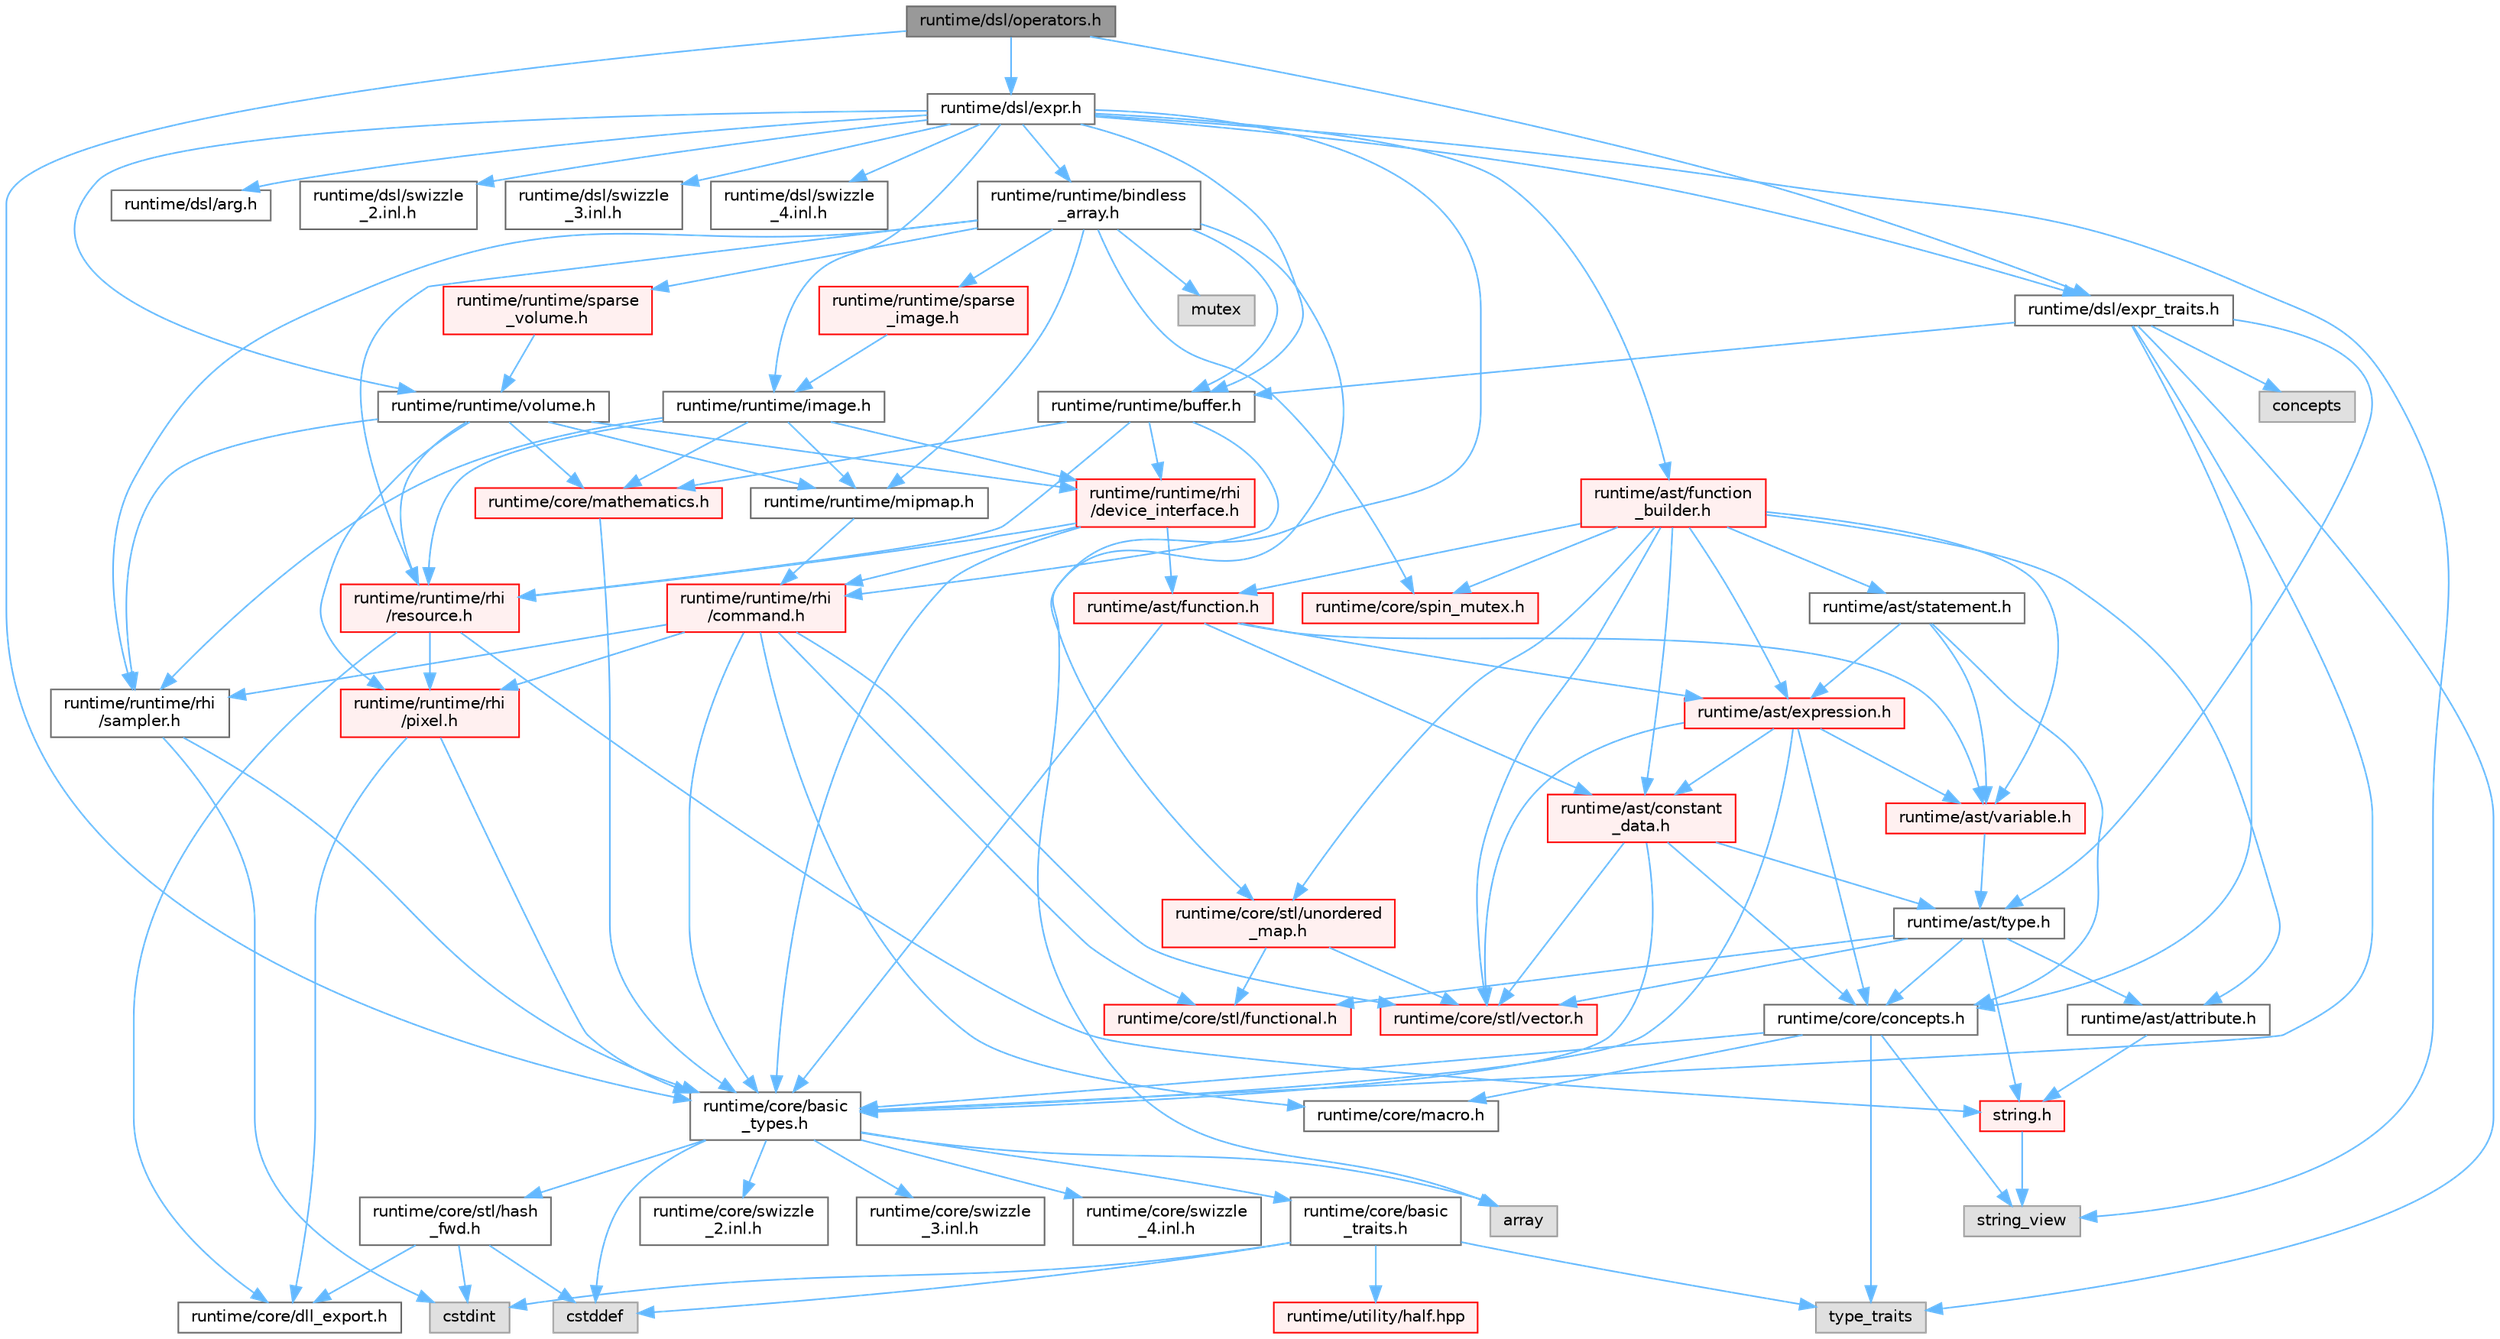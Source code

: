 digraph "runtime/dsl/operators.h"
{
 // LATEX_PDF_SIZE
  bgcolor="transparent";
  edge [fontname=Helvetica,fontsize=10,labelfontname=Helvetica,labelfontsize=10];
  node [fontname=Helvetica,fontsize=10,shape=box,height=0.2,width=0.4];
  Node1 [id="Node000001",label="runtime/dsl/operators.h",height=0.2,width=0.4,color="gray40", fillcolor="grey60", style="filled", fontcolor="black",tooltip=" "];
  Node1 -> Node2 [id="edge1_Node000001_Node000002",color="steelblue1",style="solid",tooltip=" "];
  Node2 [id="Node000002",label="runtime/core/basic\l_types.h",height=0.2,width=0.4,color="grey40", fillcolor="white", style="filled",URL="$basic__types_8h.html",tooltip=" "];
  Node2 -> Node3 [id="edge2_Node000002_Node000003",color="steelblue1",style="solid",tooltip=" "];
  Node3 [id="Node000003",label="cstddef",height=0.2,width=0.4,color="grey60", fillcolor="#E0E0E0", style="filled",tooltip=" "];
  Node2 -> Node4 [id="edge3_Node000002_Node000004",color="steelblue1",style="solid",tooltip=" "];
  Node4 [id="Node000004",label="array",height=0.2,width=0.4,color="grey60", fillcolor="#E0E0E0", style="filled",tooltip=" "];
  Node2 -> Node5 [id="edge4_Node000002_Node000005",color="steelblue1",style="solid",tooltip=" "];
  Node5 [id="Node000005",label="runtime/core/stl/hash\l_fwd.h",height=0.2,width=0.4,color="grey40", fillcolor="white", style="filled",URL="$hash__fwd_8h.html",tooltip=" "];
  Node5 -> Node3 [id="edge5_Node000005_Node000003",color="steelblue1",style="solid",tooltip=" "];
  Node5 -> Node6 [id="edge6_Node000005_Node000006",color="steelblue1",style="solid",tooltip=" "];
  Node6 [id="Node000006",label="cstdint",height=0.2,width=0.4,color="grey60", fillcolor="#E0E0E0", style="filled",tooltip=" "];
  Node5 -> Node7 [id="edge7_Node000005_Node000007",color="steelblue1",style="solid",tooltip=" "];
  Node7 [id="Node000007",label="runtime/core/dll_export.h",height=0.2,width=0.4,color="grey40", fillcolor="white", style="filled",URL="$dll__export_8h.html",tooltip=" "];
  Node2 -> Node8 [id="edge8_Node000002_Node000008",color="steelblue1",style="solid",tooltip=" "];
  Node8 [id="Node000008",label="runtime/core/basic\l_traits.h",height=0.2,width=0.4,color="grey40", fillcolor="white", style="filled",URL="$basic__traits_8h.html",tooltip=" "];
  Node8 -> Node6 [id="edge9_Node000008_Node000006",color="steelblue1",style="solid",tooltip=" "];
  Node8 -> Node3 [id="edge10_Node000008_Node000003",color="steelblue1",style="solid",tooltip=" "];
  Node8 -> Node9 [id="edge11_Node000008_Node000009",color="steelblue1",style="solid",tooltip=" "];
  Node9 [id="Node000009",label="type_traits",height=0.2,width=0.4,color="grey60", fillcolor="#E0E0E0", style="filled",tooltip=" "];
  Node8 -> Node10 [id="edge12_Node000008_Node000010",color="steelblue1",style="solid",tooltip=" "];
  Node10 [id="Node000010",label="runtime/utility/half.hpp",height=0.2,width=0.4,color="red", fillcolor="#FFF0F0", style="filled",URL="$half_8hpp.html",tooltip=" "];
  Node2 -> Node21 [id="edge13_Node000002_Node000021",color="steelblue1",style="solid",tooltip=" "];
  Node21 [id="Node000021",label="runtime/core/swizzle\l_2.inl.h",height=0.2,width=0.4,color="grey40", fillcolor="white", style="filled",URL="$core_2swizzle__2_8inl_8h.html",tooltip=" "];
  Node2 -> Node22 [id="edge14_Node000002_Node000022",color="steelblue1",style="solid",tooltip=" "];
  Node22 [id="Node000022",label="runtime/core/swizzle\l_3.inl.h",height=0.2,width=0.4,color="grey40", fillcolor="white", style="filled",URL="$core_2swizzle__3_8inl_8h.html",tooltip=" "];
  Node2 -> Node23 [id="edge15_Node000002_Node000023",color="steelblue1",style="solid",tooltip=" "];
  Node23 [id="Node000023",label="runtime/core/swizzle\l_4.inl.h",height=0.2,width=0.4,color="grey40", fillcolor="white", style="filled",URL="$core_2swizzle__4_8inl_8h.html",tooltip=" "];
  Node1 -> Node24 [id="edge16_Node000001_Node000024",color="steelblue1",style="solid",tooltip=" "];
  Node24 [id="Node000024",label="runtime/dsl/expr_traits.h",height=0.2,width=0.4,color="grey40", fillcolor="white", style="filled",URL="$expr__traits_8h.html",tooltip=" "];
  Node24 -> Node9 [id="edge17_Node000024_Node000009",color="steelblue1",style="solid",tooltip=" "];
  Node24 -> Node25 [id="edge18_Node000024_Node000025",color="steelblue1",style="solid",tooltip=" "];
  Node25 [id="Node000025",label="concepts",height=0.2,width=0.4,color="grey60", fillcolor="#E0E0E0", style="filled",tooltip=" "];
  Node24 -> Node2 [id="edge19_Node000024_Node000002",color="steelblue1",style="solid",tooltip=" "];
  Node24 -> Node26 [id="edge20_Node000024_Node000026",color="steelblue1",style="solid",tooltip=" "];
  Node26 [id="Node000026",label="runtime/core/concepts.h",height=0.2,width=0.4,color="grey40", fillcolor="white", style="filled",URL="$concepts_8h.html",tooltip=" "];
  Node26 -> Node9 [id="edge21_Node000026_Node000009",color="steelblue1",style="solid",tooltip=" "];
  Node26 -> Node27 [id="edge22_Node000026_Node000027",color="steelblue1",style="solid",tooltip=" "];
  Node27 [id="Node000027",label="string_view",height=0.2,width=0.4,color="grey60", fillcolor="#E0E0E0", style="filled",tooltip=" "];
  Node26 -> Node28 [id="edge23_Node000026_Node000028",color="steelblue1",style="solid",tooltip=" "];
  Node28 [id="Node000028",label="runtime/core/macro.h",height=0.2,width=0.4,color="grey40", fillcolor="white", style="filled",URL="$macro_8h.html",tooltip=" "];
  Node26 -> Node2 [id="edge24_Node000026_Node000002",color="steelblue1",style="solid",tooltip=" "];
  Node24 -> Node29 [id="edge25_Node000024_Node000029",color="steelblue1",style="solid",tooltip=" "];
  Node29 [id="Node000029",label="runtime/ast/type.h",height=0.2,width=0.4,color="grey40", fillcolor="white", style="filled",URL="$type_8h.html",tooltip=" "];
  Node29 -> Node30 [id="edge26_Node000029_Node000030",color="steelblue1",style="solid",tooltip=" "];
  Node30 [id="Node000030",label="runtime/core/stl/vector.h",height=0.2,width=0.4,color="red", fillcolor="#FFF0F0", style="filled",URL="$core_2stl_2vector_8h.html",tooltip=" "];
  Node29 -> Node56 [id="edge27_Node000029_Node000056",color="steelblue1",style="solid",tooltip=" "];
  Node56 [id="Node000056",label="string.h",height=0.2,width=0.4,color="red", fillcolor="#FFF0F0", style="filled",URL="$string_8h.html",tooltip=" "];
  Node56 -> Node27 [id="edge28_Node000056_Node000027",color="steelblue1",style="solid",tooltip=" "];
  Node29 -> Node177 [id="edge29_Node000029_Node000177",color="steelblue1",style="solid",tooltip=" "];
  Node177 [id="Node000177",label="runtime/core/stl/functional.h",height=0.2,width=0.4,color="red", fillcolor="#FFF0F0", style="filled",URL="$core_2stl_2functional_8h.html",tooltip=" "];
  Node29 -> Node26 [id="edge30_Node000029_Node000026",color="steelblue1",style="solid",tooltip=" "];
  Node29 -> Node180 [id="edge31_Node000029_Node000180",color="steelblue1",style="solid",tooltip=" "];
  Node180 [id="Node000180",label="runtime/ast/attribute.h",height=0.2,width=0.4,color="grey40", fillcolor="white", style="filled",URL="$attribute_8h.html",tooltip=" "];
  Node180 -> Node56 [id="edge32_Node000180_Node000056",color="steelblue1",style="solid",tooltip=" "];
  Node24 -> Node181 [id="edge33_Node000024_Node000181",color="steelblue1",style="solid",tooltip=" "];
  Node181 [id="Node000181",label="runtime/runtime/buffer.h",height=0.2,width=0.4,color="grey40", fillcolor="white", style="filled",URL="$buffer_8h.html",tooltip=" "];
  Node181 -> Node182 [id="edge34_Node000181_Node000182",color="steelblue1",style="solid",tooltip=" "];
  Node182 [id="Node000182",label="runtime/core/mathematics.h",height=0.2,width=0.4,color="red", fillcolor="#FFF0F0", style="filled",URL="$mathematics_8h.html",tooltip=" "];
  Node182 -> Node2 [id="edge35_Node000182_Node000002",color="steelblue1",style="solid",tooltip=" "];
  Node181 -> Node185 [id="edge36_Node000181_Node000185",color="steelblue1",style="solid",tooltip=" "];
  Node185 [id="Node000185",label="runtime/runtime/rhi\l/command.h",height=0.2,width=0.4,color="red", fillcolor="#FFF0F0", style="filled",URL="$command_8h.html",tooltip=" "];
  Node185 -> Node28 [id="edge37_Node000185_Node000028",color="steelblue1",style="solid",tooltip=" "];
  Node185 -> Node2 [id="edge38_Node000185_Node000002",color="steelblue1",style="solid",tooltip=" "];
  Node185 -> Node30 [id="edge39_Node000185_Node000030",color="steelblue1",style="solid",tooltip=" "];
  Node185 -> Node177 [id="edge40_Node000185_Node000177",color="steelblue1",style="solid",tooltip=" "];
  Node185 -> Node193 [id="edge41_Node000185_Node000193",color="steelblue1",style="solid",tooltip=" "];
  Node193 [id="Node000193",label="runtime/runtime/rhi\l/pixel.h",height=0.2,width=0.4,color="red", fillcolor="#FFF0F0", style="filled",URL="$pixel_8h.html",tooltip=" "];
  Node193 -> Node7 [id="edge42_Node000193_Node000007",color="steelblue1",style="solid",tooltip=" "];
  Node193 -> Node2 [id="edge43_Node000193_Node000002",color="steelblue1",style="solid",tooltip=" "];
  Node185 -> Node195 [id="edge44_Node000185_Node000195",color="steelblue1",style="solid",tooltip=" "];
  Node195 [id="Node000195",label="runtime/runtime/rhi\l/sampler.h",height=0.2,width=0.4,color="grey40", fillcolor="white", style="filled",URL="$sampler_8h.html",tooltip=" "];
  Node195 -> Node6 [id="edge45_Node000195_Node000006",color="steelblue1",style="solid",tooltip=" "];
  Node195 -> Node2 [id="edge46_Node000195_Node000002",color="steelblue1",style="solid",tooltip=" "];
  Node181 -> Node201 [id="edge47_Node000181_Node000201",color="steelblue1",style="solid",tooltip=" "];
  Node201 [id="Node000201",label="runtime/runtime/rhi\l/resource.h",height=0.2,width=0.4,color="red", fillcolor="#FFF0F0", style="filled",URL="$runtime_2rhi_2resource_8h.html",tooltip=" "];
  Node201 -> Node7 [id="edge48_Node000201_Node000007",color="steelblue1",style="solid",tooltip=" "];
  Node201 -> Node56 [id="edge49_Node000201_Node000056",color="steelblue1",style="solid",tooltip=" "];
  Node201 -> Node193 [id="edge50_Node000201_Node000193",color="steelblue1",style="solid",tooltip=" "];
  Node181 -> Node202 [id="edge51_Node000181_Node000202",color="steelblue1",style="solid",tooltip=" "];
  Node202 [id="Node000202",label="runtime/runtime/rhi\l/device_interface.h",height=0.2,width=0.4,color="red", fillcolor="#FFF0F0", style="filled",URL="$device__interface_8h.html",tooltip=" "];
  Node202 -> Node2 [id="edge52_Node000202_Node000002",color="steelblue1",style="solid",tooltip=" "];
  Node202 -> Node206 [id="edge53_Node000202_Node000206",color="steelblue1",style="solid",tooltip=" "];
  Node206 [id="Node000206",label="runtime/ast/function.h",height=0.2,width=0.4,color="red", fillcolor="#FFF0F0", style="filled",URL="$ast_2function_8h.html",tooltip=" "];
  Node206 -> Node2 [id="edge54_Node000206_Node000002",color="steelblue1",style="solid",tooltip=" "];
  Node206 -> Node211 [id="edge55_Node000206_Node000211",color="steelblue1",style="solid",tooltip=" "];
  Node211 [id="Node000211",label="runtime/ast/variable.h",height=0.2,width=0.4,color="red", fillcolor="#FFF0F0", style="filled",URL="$variable_8h.html",tooltip=" "];
  Node211 -> Node29 [id="edge56_Node000211_Node000029",color="steelblue1",style="solid",tooltip=" "];
  Node206 -> Node212 [id="edge57_Node000206_Node000212",color="steelblue1",style="solid",tooltip=" "];
  Node212 [id="Node000212",label="runtime/ast/expression.h",height=0.2,width=0.4,color="red", fillcolor="#FFF0F0", style="filled",URL="$expression_8h.html",tooltip=" "];
  Node212 -> Node30 [id="edge58_Node000212_Node000030",color="steelblue1",style="solid",tooltip=" "];
  Node212 -> Node26 [id="edge59_Node000212_Node000026",color="steelblue1",style="solid",tooltip=" "];
  Node212 -> Node2 [id="edge60_Node000212_Node000002",color="steelblue1",style="solid",tooltip=" "];
  Node212 -> Node211 [id="edge61_Node000212_Node000211",color="steelblue1",style="solid",tooltip=" "];
  Node212 -> Node213 [id="edge62_Node000212_Node000213",color="steelblue1",style="solid",tooltip=" "];
  Node213 [id="Node000213",label="runtime/ast/constant\l_data.h",height=0.2,width=0.4,color="red", fillcolor="#FFF0F0", style="filled",URL="$constant__data_8h.html",tooltip=" "];
  Node213 -> Node29 [id="edge63_Node000213_Node000029",color="steelblue1",style="solid",tooltip=" "];
  Node213 -> Node30 [id="edge64_Node000213_Node000030",color="steelblue1",style="solid",tooltip=" "];
  Node213 -> Node2 [id="edge65_Node000213_Node000002",color="steelblue1",style="solid",tooltip=" "];
  Node213 -> Node26 [id="edge66_Node000213_Node000026",color="steelblue1",style="solid",tooltip=" "];
  Node206 -> Node213 [id="edge67_Node000206_Node000213",color="steelblue1",style="solid",tooltip=" "];
  Node202 -> Node201 [id="edge68_Node000202_Node000201",color="steelblue1",style="solid",tooltip=" "];
  Node202 -> Node185 [id="edge69_Node000202_Node000185",color="steelblue1",style="solid",tooltip=" "];
  Node1 -> Node217 [id="edge70_Node000001_Node000217",color="steelblue1",style="solid",tooltip=" "];
  Node217 [id="Node000217",label="runtime/dsl/expr.h",height=0.2,width=0.4,color="grey40", fillcolor="white", style="filled",URL="$expr_8h.html",tooltip=" "];
  Node217 -> Node4 [id="edge71_Node000217_Node000004",color="steelblue1",style="solid",tooltip=" "];
  Node217 -> Node27 [id="edge72_Node000217_Node000027",color="steelblue1",style="solid",tooltip=" "];
  Node217 -> Node218 [id="edge73_Node000217_Node000218",color="steelblue1",style="solid",tooltip=" "];
  Node218 [id="Node000218",label="runtime/runtime/image.h",height=0.2,width=0.4,color="grey40", fillcolor="white", style="filled",URL="$image_8h.html",tooltip=" "];
  Node218 -> Node182 [id="edge74_Node000218_Node000182",color="steelblue1",style="solid",tooltip=" "];
  Node218 -> Node201 [id="edge75_Node000218_Node000201",color="steelblue1",style="solid",tooltip=" "];
  Node218 -> Node219 [id="edge76_Node000218_Node000219",color="steelblue1",style="solid",tooltip=" "];
  Node219 [id="Node000219",label="runtime/runtime/mipmap.h",height=0.2,width=0.4,color="grey40", fillcolor="white", style="filled",URL="$mipmap_8h.html",tooltip=" "];
  Node219 -> Node185 [id="edge77_Node000219_Node000185",color="steelblue1",style="solid",tooltip=" "];
  Node218 -> Node195 [id="edge78_Node000218_Node000195",color="steelblue1",style="solid",tooltip=" "];
  Node218 -> Node202 [id="edge79_Node000218_Node000202",color="steelblue1",style="solid",tooltip=" "];
  Node217 -> Node220 [id="edge80_Node000217_Node000220",color="steelblue1",style="solid",tooltip=" "];
  Node220 [id="Node000220",label="runtime/runtime/volume.h",height=0.2,width=0.4,color="grey40", fillcolor="white", style="filled",URL="$volume_8h.html",tooltip=" "];
  Node220 -> Node182 [id="edge81_Node000220_Node000182",color="steelblue1",style="solid",tooltip=" "];
  Node220 -> Node193 [id="edge82_Node000220_Node000193",color="steelblue1",style="solid",tooltip=" "];
  Node220 -> Node201 [id="edge83_Node000220_Node000201",color="steelblue1",style="solid",tooltip=" "];
  Node220 -> Node219 [id="edge84_Node000220_Node000219",color="steelblue1",style="solid",tooltip=" "];
  Node220 -> Node195 [id="edge85_Node000220_Node000195",color="steelblue1",style="solid",tooltip=" "];
  Node220 -> Node202 [id="edge86_Node000220_Node000202",color="steelblue1",style="solid",tooltip=" "];
  Node217 -> Node181 [id="edge87_Node000217_Node000181",color="steelblue1",style="solid",tooltip=" "];
  Node217 -> Node221 [id="edge88_Node000217_Node000221",color="steelblue1",style="solid",tooltip=" "];
  Node221 [id="Node000221",label="runtime/runtime/bindless\l_array.h",height=0.2,width=0.4,color="grey40", fillcolor="white", style="filled",URL="$bindless__array_8h.html",tooltip=" "];
  Node221 -> Node222 [id="edge89_Node000221_Node000222",color="steelblue1",style="solid",tooltip=" "];
  Node222 [id="Node000222",label="mutex",height=0.2,width=0.4,color="grey60", fillcolor="#E0E0E0", style="filled",tooltip=" "];
  Node221 -> Node223 [id="edge90_Node000221_Node000223",color="steelblue1",style="solid",tooltip=" "];
  Node223 [id="Node000223",label="runtime/core/stl/unordered\l_map.h",height=0.2,width=0.4,color="red", fillcolor="#FFF0F0", style="filled",URL="$core_2stl_2unordered__map_8h.html",tooltip=" "];
  Node223 -> Node30 [id="edge91_Node000223_Node000030",color="steelblue1",style="solid",tooltip=" "];
  Node223 -> Node177 [id="edge92_Node000223_Node000177",color="steelblue1",style="solid",tooltip=" "];
  Node221 -> Node225 [id="edge93_Node000221_Node000225",color="steelblue1",style="solid",tooltip=" "];
  Node225 [id="Node000225",label="runtime/core/spin_mutex.h",height=0.2,width=0.4,color="red", fillcolor="#FFF0F0", style="filled",URL="$spin__mutex_8h.html",tooltip=" "];
  Node221 -> Node195 [id="edge94_Node000221_Node000195",color="steelblue1",style="solid",tooltip=" "];
  Node221 -> Node219 [id="edge95_Node000221_Node000219",color="steelblue1",style="solid",tooltip=" "];
  Node221 -> Node201 [id="edge96_Node000221_Node000201",color="steelblue1",style="solid",tooltip=" "];
  Node221 -> Node181 [id="edge97_Node000221_Node000181",color="steelblue1",style="solid",tooltip=" "];
  Node221 -> Node227 [id="edge98_Node000221_Node000227",color="steelblue1",style="solid",tooltip=" "];
  Node227 [id="Node000227",label="runtime/runtime/sparse\l_image.h",height=0.2,width=0.4,color="red", fillcolor="#FFF0F0", style="filled",URL="$sparse__image_8h.html",tooltip=" "];
  Node227 -> Node218 [id="edge99_Node000227_Node000218",color="steelblue1",style="solid",tooltip=" "];
  Node221 -> Node231 [id="edge100_Node000221_Node000231",color="steelblue1",style="solid",tooltip=" "];
  Node231 [id="Node000231",label="runtime/runtime/sparse\l_volume.h",height=0.2,width=0.4,color="red", fillcolor="#FFF0F0", style="filled",URL="$sparse__volume_8h.html",tooltip=" "];
  Node231 -> Node220 [id="edge101_Node000231_Node000220",color="steelblue1",style="solid",tooltip=" "];
  Node217 -> Node232 [id="edge102_Node000217_Node000232",color="steelblue1",style="solid",tooltip=" "];
  Node232 [id="Node000232",label="runtime/ast/function\l_builder.h",height=0.2,width=0.4,color="red", fillcolor="#FFF0F0", style="filled",URL="$function__builder_8h.html",tooltip=" "];
  Node232 -> Node30 [id="edge103_Node000232_Node000030",color="steelblue1",style="solid",tooltip=" "];
  Node232 -> Node225 [id="edge104_Node000232_Node000225",color="steelblue1",style="solid",tooltip=" "];
  Node232 -> Node233 [id="edge105_Node000232_Node000233",color="steelblue1",style="solid",tooltip=" "];
  Node233 [id="Node000233",label="runtime/ast/statement.h",height=0.2,width=0.4,color="grey40", fillcolor="white", style="filled",URL="$statement_8h.html",tooltip=" "];
  Node233 -> Node26 [id="edge106_Node000233_Node000026",color="steelblue1",style="solid",tooltip=" "];
  Node233 -> Node211 [id="edge107_Node000233_Node000211",color="steelblue1",style="solid",tooltip=" "];
  Node233 -> Node212 [id="edge108_Node000233_Node000212",color="steelblue1",style="solid",tooltip=" "];
  Node232 -> Node206 [id="edge109_Node000232_Node000206",color="steelblue1",style="solid",tooltip=" "];
  Node232 -> Node211 [id="edge110_Node000232_Node000211",color="steelblue1",style="solid",tooltip=" "];
  Node232 -> Node180 [id="edge111_Node000232_Node000180",color="steelblue1",style="solid",tooltip=" "];
  Node232 -> Node212 [id="edge112_Node000232_Node000212",color="steelblue1",style="solid",tooltip=" "];
  Node232 -> Node213 [id="edge113_Node000232_Node000213",color="steelblue1",style="solid",tooltip=" "];
  Node232 -> Node223 [id="edge114_Node000232_Node000223",color="steelblue1",style="solid",tooltip=" "];
  Node217 -> Node24 [id="edge115_Node000217_Node000024",color="steelblue1",style="solid",tooltip=" "];
  Node217 -> Node237 [id="edge116_Node000217_Node000237",color="steelblue1",style="solid",tooltip=" "];
  Node237 [id="Node000237",label="runtime/dsl/arg.h",height=0.2,width=0.4,color="grey40", fillcolor="white", style="filled",URL="$arg_8h.html",tooltip=" "];
  Node217 -> Node238 [id="edge117_Node000217_Node000238",color="steelblue1",style="solid",tooltip=" "];
  Node238 [id="Node000238",label="runtime/dsl/swizzle\l_2.inl.h",height=0.2,width=0.4,color="grey40", fillcolor="white", style="filled",URL="$dsl_2swizzle__2_8inl_8h.html",tooltip=" "];
  Node217 -> Node239 [id="edge118_Node000217_Node000239",color="steelblue1",style="solid",tooltip=" "];
  Node239 [id="Node000239",label="runtime/dsl/swizzle\l_3.inl.h",height=0.2,width=0.4,color="grey40", fillcolor="white", style="filled",URL="$dsl_2swizzle__3_8inl_8h.html",tooltip=" "];
  Node217 -> Node240 [id="edge119_Node000217_Node000240",color="steelblue1",style="solid",tooltip=" "];
  Node240 [id="Node000240",label="runtime/dsl/swizzle\l_4.inl.h",height=0.2,width=0.4,color="grey40", fillcolor="white", style="filled",URL="$dsl_2swizzle__4_8inl_8h.html",tooltip=" "];
}
